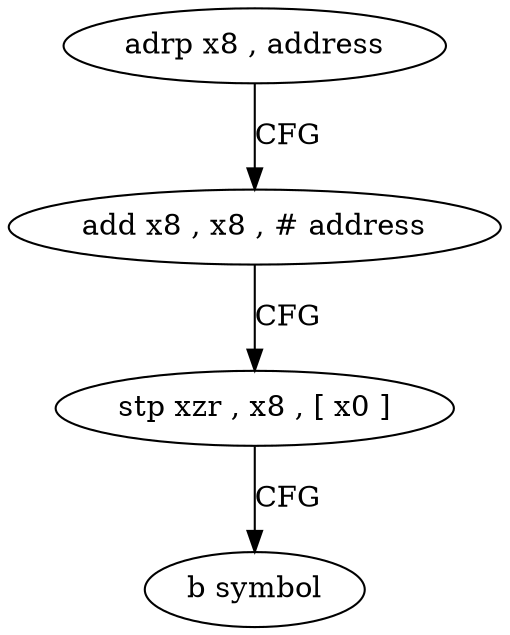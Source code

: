 digraph "func" {
"4229412" [label = "adrp x8 , address" ]
"4229416" [label = "add x8 , x8 , # address" ]
"4229420" [label = "stp xzr , x8 , [ x0 ]" ]
"4229424" [label = "b symbol" ]
"4229412" -> "4229416" [ label = "CFG" ]
"4229416" -> "4229420" [ label = "CFG" ]
"4229420" -> "4229424" [ label = "CFG" ]
}
